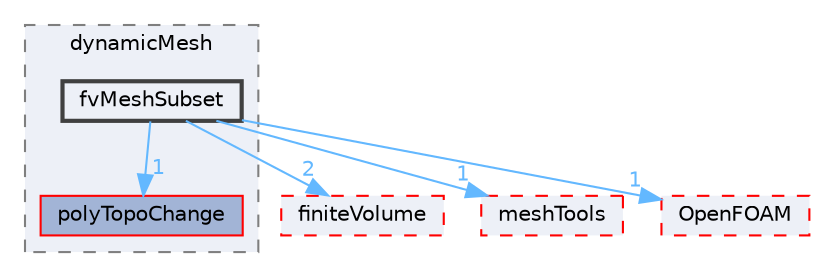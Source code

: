 digraph "src/dynamicMesh/fvMeshSubset"
{
 // LATEX_PDF_SIZE
  bgcolor="transparent";
  edge [fontname=Helvetica,fontsize=10,labelfontname=Helvetica,labelfontsize=10];
  node [fontname=Helvetica,fontsize=10,shape=box,height=0.2,width=0.4];
  compound=true
  subgraph clusterdir_63742796c427c97a292c80f7db71da36 {
    graph [ bgcolor="#edf0f7", pencolor="grey50", label="dynamicMesh", fontname=Helvetica,fontsize=10 style="filled,dashed", URL="dir_63742796c427c97a292c80f7db71da36.html",tooltip=""]
  dir_1dcc9f8d039401a5088c21c8f851d182 [label="polyTopoChange", fillcolor="#a2b4d6", color="red", style="filled", URL="dir_1dcc9f8d039401a5088c21c8f851d182.html",tooltip=""];
  dir_0d21eae395dc27e78a07fcf5d5d22d6a [label="fvMeshSubset", fillcolor="#edf0f7", color="grey25", style="filled,bold", URL="dir_0d21eae395dc27e78a07fcf5d5d22d6a.html",tooltip=""];
  }
  dir_9bd15774b555cf7259a6fa18f99fe99b [label="finiteVolume", fillcolor="#edf0f7", color="red", style="filled,dashed", URL="dir_9bd15774b555cf7259a6fa18f99fe99b.html",tooltip=""];
  dir_ae30ad0bef50cf391b24c614251bb9fd [label="meshTools", fillcolor="#edf0f7", color="red", style="filled,dashed", URL="dir_ae30ad0bef50cf391b24c614251bb9fd.html",tooltip=""];
  dir_c5473ff19b20e6ec4dfe5c310b3778a8 [label="OpenFOAM", fillcolor="#edf0f7", color="red", style="filled,dashed", URL="dir_c5473ff19b20e6ec4dfe5c310b3778a8.html",tooltip=""];
  dir_0d21eae395dc27e78a07fcf5d5d22d6a->dir_1dcc9f8d039401a5088c21c8f851d182 [headlabel="1", labeldistance=1.5 headhref="dir_001550_002997.html" href="dir_001550_002997.html" color="steelblue1" fontcolor="steelblue1"];
  dir_0d21eae395dc27e78a07fcf5d5d22d6a->dir_9bd15774b555cf7259a6fa18f99fe99b [headlabel="2", labeldistance=1.5 headhref="dir_001550_001387.html" href="dir_001550_001387.html" color="steelblue1" fontcolor="steelblue1"];
  dir_0d21eae395dc27e78a07fcf5d5d22d6a->dir_ae30ad0bef50cf391b24c614251bb9fd [headlabel="1", labeldistance=1.5 headhref="dir_001550_002382.html" href="dir_001550_002382.html" color="steelblue1" fontcolor="steelblue1"];
  dir_0d21eae395dc27e78a07fcf5d5d22d6a->dir_c5473ff19b20e6ec4dfe5c310b3778a8 [headlabel="1", labeldistance=1.5 headhref="dir_001550_002695.html" href="dir_001550_002695.html" color="steelblue1" fontcolor="steelblue1"];
}
